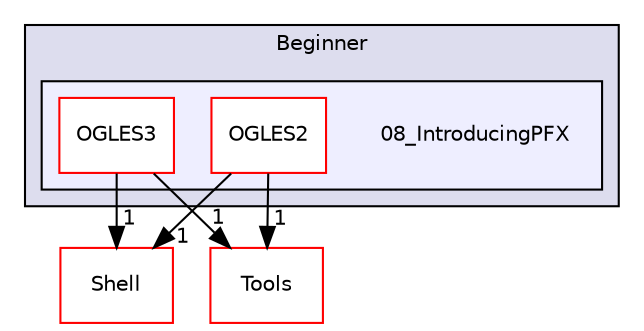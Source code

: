 digraph "PVR/SDK_3.4/Examples/Beginner/08_IntroducingPFX" {
  compound=true
  node [ fontsize="10", fontname="Helvetica"];
  edge [ labelfontsize="10", labelfontname="Helvetica"];
  subgraph clusterdir_6b2d99e8e1e0e700fd0bfa87b3831548 {
    graph [ bgcolor="#ddddee", pencolor="black", label="Beginner" fontname="Helvetica", fontsize="10", URL="dir_6b2d99e8e1e0e700fd0bfa87b3831548.html"]
  subgraph clusterdir_18fcbc7c6a9586eeee3966c47c3dd3ab {
    graph [ bgcolor="#eeeeff", pencolor="black", label="" URL="dir_18fcbc7c6a9586eeee3966c47c3dd3ab.html"];
    dir_18fcbc7c6a9586eeee3966c47c3dd3ab [shape=plaintext label="08_IntroducingPFX"];
    dir_d23ff1e586eb0a7dda94db2c79c661d0 [shape=box label="OGLES2" color="red" fillcolor="white" style="filled" URL="dir_d23ff1e586eb0a7dda94db2c79c661d0.html"];
    dir_63e5c41bf9202b08a87b144786de90d8 [shape=box label="OGLES3" color="red" fillcolor="white" style="filled" URL="dir_63e5c41bf9202b08a87b144786de90d8.html"];
  }
  }
  dir_de41955a66a331b990d60d5323117a97 [shape=box label="Shell" fillcolor="white" style="filled" color="red" URL="dir_de41955a66a331b990d60d5323117a97.html"];
  dir_5222bd6691dac9df766f8a52293393a2 [shape=box label="Tools" fillcolor="white" style="filled" color="red" URL="dir_5222bd6691dac9df766f8a52293393a2.html"];
  dir_63e5c41bf9202b08a87b144786de90d8->dir_de41955a66a331b990d60d5323117a97 [headlabel="1", labeldistance=1.5 headhref="dir_000750_000133.html"];
  dir_63e5c41bf9202b08a87b144786de90d8->dir_5222bd6691dac9df766f8a52293393a2 [headlabel="1", labeldistance=1.5 headhref="dir_000750_001762.html"];
  dir_d23ff1e586eb0a7dda94db2c79c661d0->dir_de41955a66a331b990d60d5323117a97 [headlabel="1", labeldistance=1.5 headhref="dir_000748_000133.html"];
  dir_d23ff1e586eb0a7dda94db2c79c661d0->dir_5222bd6691dac9df766f8a52293393a2 [headlabel="1", labeldistance=1.5 headhref="dir_000748_001762.html"];
}
